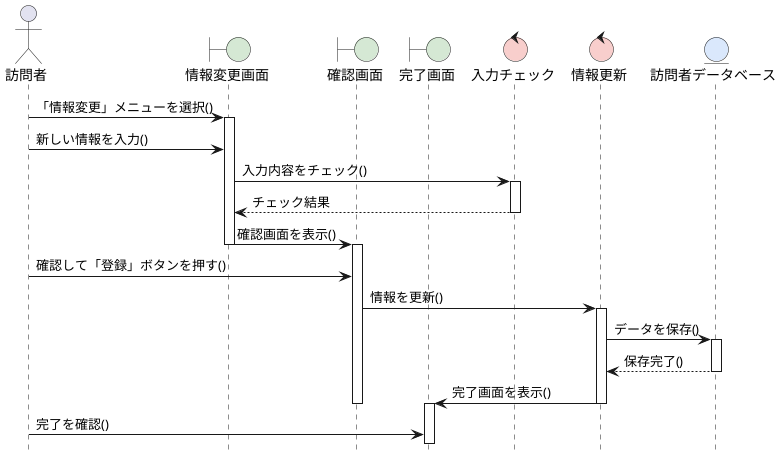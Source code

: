 @startuml 訪問者情報変更シーケンス図
hide footbox
skinparam boundaryBackgroundColor #D5E8D4
skinparam controlBackgroundColor  #F8CECC
skinparam entityBackgroundColor   #DAE8FC

actor 訪問者 as A
boundary 情報変更画面 as B1
boundary 確認画面 as B2
boundary 完了画面 as B3
control 入力チェック as C1
control 情報更新 as C2
entity 訪問者データベース as E

A -> B1: 「情報変更」メニューを選択()
activate B1

A -> B1: 新しい情報を入力()

B1 -> C1: 入力内容をチェック()
activate C1
C1 --> B1: チェック結果
deactivate C1

B1 -> B2: 確認画面を表示()
deactivate B1
activate B2

A -> B2: 確認して「登録」ボタンを押す()

B2 -> C2: 情報を更新()
activate C2
C2 -> E: データを保存()
activate E
E --> C2: 保存完了()
deactivate E

C2 -> B3: 完了画面を表示()
deactivate C2
deactivate B2
activate B3

A -> B3: 完了を確認()

@enduml
